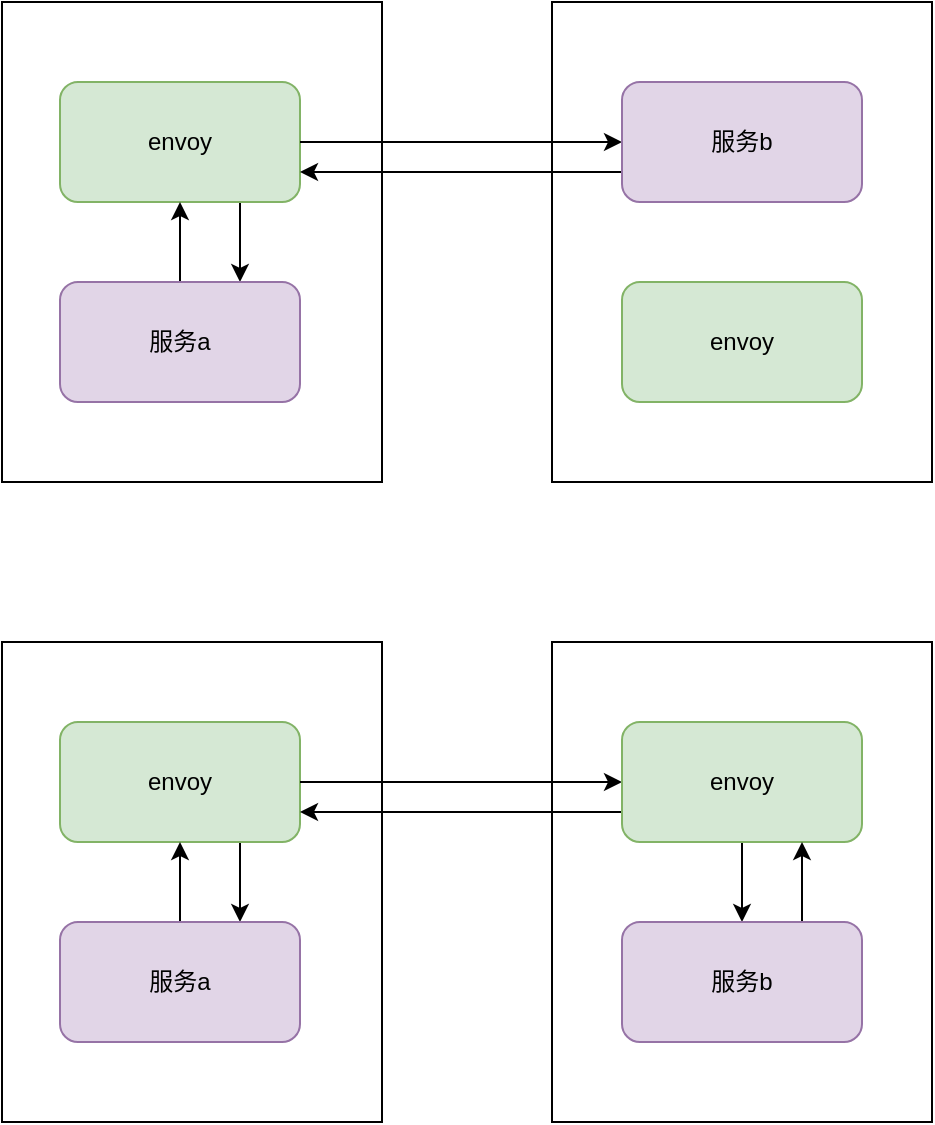 <mxfile version="13.10.0" type="github">
  <diagram name="Page-1" id="74e2e168-ea6b-b213-b513-2b3c1d86103e">
    <mxGraphModel dx="2062" dy="1154" grid="0" gridSize="10" guides="1" tooltips="1" connect="1" arrows="1" fold="1" page="1" pageScale="1" pageWidth="1100" pageHeight="850" background="#ffffff" math="0" shadow="0">
      <root>
        <mxCell id="0" />
        <mxCell id="1" parent="0" />
        <mxCell id="PQnwg7gbkoCCEYcuPFPE-13" value="" style="rounded=0;whiteSpace=wrap;html=1;" vertex="1" parent="1">
          <mxGeometry x="695" y="210" width="190" height="240" as="geometry" />
        </mxCell>
        <mxCell id="PQnwg7gbkoCCEYcuPFPE-11" value="" style="rounded=0;whiteSpace=wrap;html=1;" vertex="1" parent="1">
          <mxGeometry x="420" y="210" width="190" height="240" as="geometry" />
        </mxCell>
        <mxCell id="PQnwg7gbkoCCEYcuPFPE-16" style="edgeStyle=orthogonalEdgeStyle;rounded=0;orthogonalLoop=1;jettySize=auto;html=1;exitX=0.75;exitY=1;exitDx=0;exitDy=0;entryX=0.75;entryY=0;entryDx=0;entryDy=0;" edge="1" parent="1" source="PQnwg7gbkoCCEYcuPFPE-2" target="PQnwg7gbkoCCEYcuPFPE-1">
          <mxGeometry relative="1" as="geometry" />
        </mxCell>
        <mxCell id="PQnwg7gbkoCCEYcuPFPE-2" value="envoy" style="rounded=1;whiteSpace=wrap;html=1;fillColor=#d5e8d4;strokeColor=#82b366;" vertex="1" parent="1">
          <mxGeometry x="449" y="250" width="120" height="60" as="geometry" />
        </mxCell>
        <mxCell id="PQnwg7gbkoCCEYcuPFPE-3" style="edgeStyle=orthogonalEdgeStyle;rounded=0;orthogonalLoop=1;jettySize=auto;html=1;exitX=0.5;exitY=0;exitDx=0;exitDy=0;entryX=0.5;entryY=1;entryDx=0;entryDy=0;" edge="1" parent="1" source="PQnwg7gbkoCCEYcuPFPE-1" target="PQnwg7gbkoCCEYcuPFPE-2">
          <mxGeometry relative="1" as="geometry" />
        </mxCell>
        <mxCell id="PQnwg7gbkoCCEYcuPFPE-1" value="服务a" style="rounded=1;whiteSpace=wrap;html=1;fillColor=#e1d5e7;strokeColor=#9673a6;" vertex="1" parent="1">
          <mxGeometry x="449" y="350" width="120" height="60" as="geometry" />
        </mxCell>
        <mxCell id="PQnwg7gbkoCCEYcuPFPE-7" style="edgeStyle=orthogonalEdgeStyle;rounded=0;orthogonalLoop=1;jettySize=auto;html=1;exitX=1;exitY=0.5;exitDx=0;exitDy=0;entryX=0;entryY=0.5;entryDx=0;entryDy=0;" edge="1" parent="1" source="PQnwg7gbkoCCEYcuPFPE-2" target="PQnwg7gbkoCCEYcuPFPE-8">
          <mxGeometry relative="1" as="geometry">
            <mxPoint x="690" y="280" as="targetPoint" />
          </mxGeometry>
        </mxCell>
        <mxCell id="PQnwg7gbkoCCEYcuPFPE-15" style="edgeStyle=orthogonalEdgeStyle;rounded=0;orthogonalLoop=1;jettySize=auto;html=1;exitX=0;exitY=0.75;exitDx=0;exitDy=0;entryX=1;entryY=0.75;entryDx=0;entryDy=0;" edge="1" parent="1" source="PQnwg7gbkoCCEYcuPFPE-8" target="PQnwg7gbkoCCEYcuPFPE-2">
          <mxGeometry relative="1" as="geometry" />
        </mxCell>
        <mxCell id="PQnwg7gbkoCCEYcuPFPE-8" value="服务b" style="rounded=1;whiteSpace=wrap;html=1;fillColor=#e1d5e7;strokeColor=#9673a6;" vertex="1" parent="1">
          <mxGeometry x="730" y="250" width="120" height="60" as="geometry" />
        </mxCell>
        <mxCell id="PQnwg7gbkoCCEYcuPFPE-14" value="envoy" style="rounded=1;whiteSpace=wrap;html=1;fillColor=#d5e8d4;strokeColor=#82b366;" vertex="1" parent="1">
          <mxGeometry x="730" y="350" width="120" height="60" as="geometry" />
        </mxCell>
        <mxCell id="PQnwg7gbkoCCEYcuPFPE-17" value="" style="rounded=0;whiteSpace=wrap;html=1;" vertex="1" parent="1">
          <mxGeometry x="695" y="530" width="190" height="240" as="geometry" />
        </mxCell>
        <mxCell id="PQnwg7gbkoCCEYcuPFPE-18" value="" style="rounded=0;whiteSpace=wrap;html=1;" vertex="1" parent="1">
          <mxGeometry x="420" y="530" width="190" height="240" as="geometry" />
        </mxCell>
        <mxCell id="PQnwg7gbkoCCEYcuPFPE-19" style="edgeStyle=orthogonalEdgeStyle;rounded=0;orthogonalLoop=1;jettySize=auto;html=1;exitX=0.75;exitY=1;exitDx=0;exitDy=0;entryX=0.75;entryY=0;entryDx=0;entryDy=0;" edge="1" parent="1" source="PQnwg7gbkoCCEYcuPFPE-20" target="PQnwg7gbkoCCEYcuPFPE-22">
          <mxGeometry relative="1" as="geometry" />
        </mxCell>
        <mxCell id="PQnwg7gbkoCCEYcuPFPE-20" value="envoy" style="rounded=1;whiteSpace=wrap;html=1;fillColor=#d5e8d4;strokeColor=#82b366;" vertex="1" parent="1">
          <mxGeometry x="449" y="570" width="120" height="60" as="geometry" />
        </mxCell>
        <mxCell id="PQnwg7gbkoCCEYcuPFPE-21" style="edgeStyle=orthogonalEdgeStyle;rounded=0;orthogonalLoop=1;jettySize=auto;html=1;exitX=0.5;exitY=0;exitDx=0;exitDy=0;entryX=0.5;entryY=1;entryDx=0;entryDy=0;" edge="1" parent="1" source="PQnwg7gbkoCCEYcuPFPE-22" target="PQnwg7gbkoCCEYcuPFPE-20">
          <mxGeometry relative="1" as="geometry" />
        </mxCell>
        <mxCell id="PQnwg7gbkoCCEYcuPFPE-22" value="服务a" style="rounded=1;whiteSpace=wrap;html=1;fillColor=#e1d5e7;strokeColor=#9673a6;" vertex="1" parent="1">
          <mxGeometry x="449" y="670" width="120" height="60" as="geometry" />
        </mxCell>
        <mxCell id="PQnwg7gbkoCCEYcuPFPE-23" style="edgeStyle=orthogonalEdgeStyle;rounded=0;orthogonalLoop=1;jettySize=auto;html=1;exitX=1;exitY=0.5;exitDx=0;exitDy=0;entryX=0;entryY=0.5;entryDx=0;entryDy=0;" edge="1" parent="1" source="PQnwg7gbkoCCEYcuPFPE-20" target="PQnwg7gbkoCCEYcuPFPE-25">
          <mxGeometry relative="1" as="geometry">
            <mxPoint x="690" y="600" as="targetPoint" />
          </mxGeometry>
        </mxCell>
        <mxCell id="PQnwg7gbkoCCEYcuPFPE-24" style="edgeStyle=orthogonalEdgeStyle;rounded=0;orthogonalLoop=1;jettySize=auto;html=1;exitX=0;exitY=0.75;exitDx=0;exitDy=0;entryX=1;entryY=0.75;entryDx=0;entryDy=0;" edge="1" parent="1" source="PQnwg7gbkoCCEYcuPFPE-25" target="PQnwg7gbkoCCEYcuPFPE-20">
          <mxGeometry relative="1" as="geometry" />
        </mxCell>
        <mxCell id="PQnwg7gbkoCCEYcuPFPE-27" style="edgeStyle=orthogonalEdgeStyle;rounded=0;orthogonalLoop=1;jettySize=auto;html=1;exitX=0.5;exitY=1;exitDx=0;exitDy=0;" edge="1" parent="1" source="PQnwg7gbkoCCEYcuPFPE-25" target="PQnwg7gbkoCCEYcuPFPE-26">
          <mxGeometry relative="1" as="geometry" />
        </mxCell>
        <mxCell id="PQnwg7gbkoCCEYcuPFPE-25" value="envoy" style="rounded=1;whiteSpace=wrap;html=1;fillColor=#d5e8d4;strokeColor=#82b366;" vertex="1" parent="1">
          <mxGeometry x="730" y="570" width="120" height="60" as="geometry" />
        </mxCell>
        <mxCell id="PQnwg7gbkoCCEYcuPFPE-28" style="edgeStyle=orthogonalEdgeStyle;rounded=0;orthogonalLoop=1;jettySize=auto;html=1;exitX=0.75;exitY=0;exitDx=0;exitDy=0;entryX=0.75;entryY=1;entryDx=0;entryDy=0;" edge="1" parent="1" source="PQnwg7gbkoCCEYcuPFPE-26" target="PQnwg7gbkoCCEYcuPFPE-25">
          <mxGeometry relative="1" as="geometry" />
        </mxCell>
        <mxCell id="PQnwg7gbkoCCEYcuPFPE-26" value="服务b" style="rounded=1;whiteSpace=wrap;html=1;fillColor=#e1d5e7;strokeColor=#9673a6;" vertex="1" parent="1">
          <mxGeometry x="730" y="670" width="120" height="60" as="geometry" />
        </mxCell>
      </root>
    </mxGraphModel>
  </diagram>
</mxfile>
